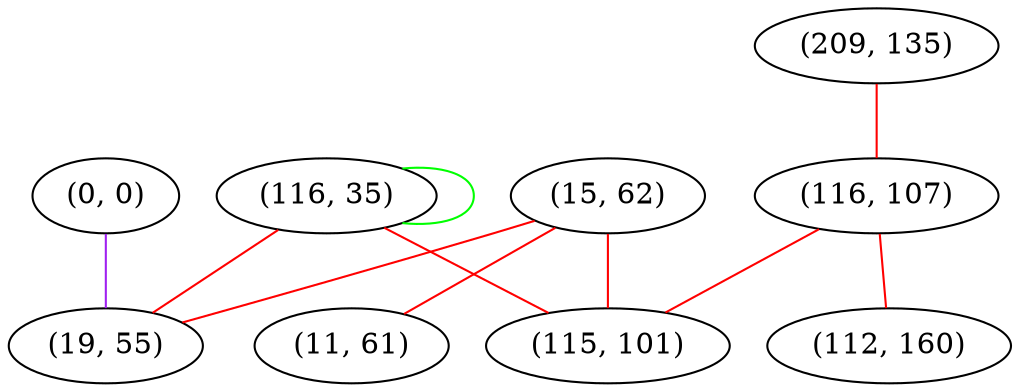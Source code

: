 graph "" {
"(0, 0)";
"(116, 35)";
"(209, 135)";
"(15, 62)";
"(116, 107)";
"(115, 101)";
"(112, 160)";
"(19, 55)";
"(11, 61)";
"(0, 0)" -- "(19, 55)"  [color=purple, key=0, weight=4];
"(116, 35)" -- "(19, 55)"  [color=red, key=0, weight=1];
"(116, 35)" -- "(116, 35)"  [color=green, key=0, weight=2];
"(116, 35)" -- "(115, 101)"  [color=red, key=0, weight=1];
"(209, 135)" -- "(116, 107)"  [color=red, key=0, weight=1];
"(15, 62)" -- "(19, 55)"  [color=red, key=0, weight=1];
"(15, 62)" -- "(115, 101)"  [color=red, key=0, weight=1];
"(15, 62)" -- "(11, 61)"  [color=red, key=0, weight=1];
"(116, 107)" -- "(112, 160)"  [color=red, key=0, weight=1];
"(116, 107)" -- "(115, 101)"  [color=red, key=0, weight=1];
}
